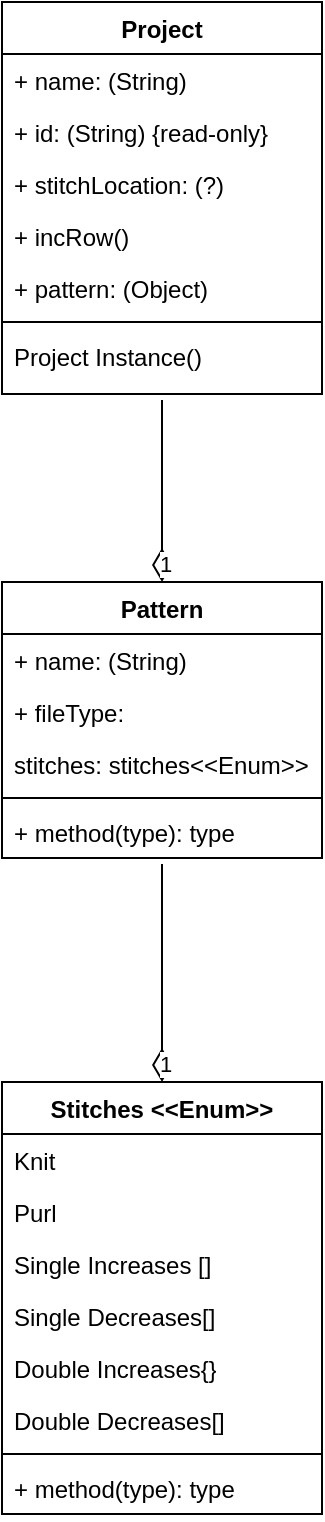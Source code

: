 <mxfile version="23.1.2" type="device">
  <diagram name="Page-1" id="ge8EtGnhFtLPf0YuIPM0">
    <mxGraphModel dx="284" dy="531" grid="1" gridSize="10" guides="1" tooltips="1" connect="1" arrows="1" fold="1" page="1" pageScale="1" pageWidth="850" pageHeight="1100" math="0" shadow="0">
      <root>
        <mxCell id="0" />
        <mxCell id="1" parent="0" />
        <mxCell id="ctL1KTHz1zJ6l1oJLHsA-1" value="Project" style="swimlane;fontStyle=1;align=center;verticalAlign=top;childLayout=stackLayout;horizontal=1;startSize=26;horizontalStack=0;resizeParent=1;resizeParentMax=0;resizeLast=0;collapsible=1;marginBottom=0;whiteSpace=wrap;html=1;" vertex="1" parent="1">
          <mxGeometry x="345" y="90" width="160" height="196" as="geometry" />
        </mxCell>
        <mxCell id="ctL1KTHz1zJ6l1oJLHsA-2" value="+ name: (String)" style="text;strokeColor=none;fillColor=none;align=left;verticalAlign=top;spacingLeft=4;spacingRight=4;overflow=hidden;rotatable=0;points=[[0,0.5],[1,0.5]];portConstraint=eastwest;whiteSpace=wrap;html=1;" vertex="1" parent="ctL1KTHz1zJ6l1oJLHsA-1">
          <mxGeometry y="26" width="160" height="26" as="geometry" />
        </mxCell>
        <mxCell id="ctL1KTHz1zJ6l1oJLHsA-5" value="+ id: (String) {read-only}" style="text;strokeColor=none;fillColor=none;align=left;verticalAlign=top;spacingLeft=4;spacingRight=4;overflow=hidden;rotatable=0;points=[[0,0.5],[1,0.5]];portConstraint=eastwest;whiteSpace=wrap;html=1;" vertex="1" parent="ctL1KTHz1zJ6l1oJLHsA-1">
          <mxGeometry y="52" width="160" height="26" as="geometry" />
        </mxCell>
        <mxCell id="ctL1KTHz1zJ6l1oJLHsA-6" value="+ stitchLocation: (?)" style="text;strokeColor=none;fillColor=none;align=left;verticalAlign=top;spacingLeft=4;spacingRight=4;overflow=hidden;rotatable=0;points=[[0,0.5],[1,0.5]];portConstraint=eastwest;whiteSpace=wrap;html=1;" vertex="1" parent="ctL1KTHz1zJ6l1oJLHsA-1">
          <mxGeometry y="78" width="160" height="26" as="geometry" />
        </mxCell>
        <mxCell id="ctL1KTHz1zJ6l1oJLHsA-7" value="+ incRow()" style="text;strokeColor=none;fillColor=none;align=left;verticalAlign=top;spacingLeft=4;spacingRight=4;overflow=hidden;rotatable=0;points=[[0,0.5],[1,0.5]];portConstraint=eastwest;whiteSpace=wrap;html=1;" vertex="1" parent="ctL1KTHz1zJ6l1oJLHsA-1">
          <mxGeometry y="104" width="160" height="26" as="geometry" />
        </mxCell>
        <mxCell id="ctL1KTHz1zJ6l1oJLHsA-20" value="+ pattern: (Object)" style="text;strokeColor=none;fillColor=none;align=left;verticalAlign=top;spacingLeft=4;spacingRight=4;overflow=hidden;rotatable=0;points=[[0,0.5],[1,0.5]];portConstraint=eastwest;whiteSpace=wrap;html=1;" vertex="1" parent="ctL1KTHz1zJ6l1oJLHsA-1">
          <mxGeometry y="130" width="160" height="26" as="geometry" />
        </mxCell>
        <mxCell id="ctL1KTHz1zJ6l1oJLHsA-3" value="" style="line;strokeWidth=1;fillColor=none;align=left;verticalAlign=middle;spacingTop=-1;spacingLeft=3;spacingRight=3;rotatable=0;labelPosition=right;points=[];portConstraint=eastwest;strokeColor=inherit;" vertex="1" parent="ctL1KTHz1zJ6l1oJLHsA-1">
          <mxGeometry y="156" width="160" height="8" as="geometry" />
        </mxCell>
        <mxCell id="ctL1KTHz1zJ6l1oJLHsA-4" value="Project Instance()" style="text;strokeColor=none;fillColor=none;align=left;verticalAlign=top;spacingLeft=4;spacingRight=4;overflow=hidden;rotatable=0;points=[[0,0.5],[1,0.5]];portConstraint=eastwest;whiteSpace=wrap;html=1;" vertex="1" parent="ctL1KTHz1zJ6l1oJLHsA-1">
          <mxGeometry y="164" width="160" height="32" as="geometry" />
        </mxCell>
        <mxCell id="ctL1KTHz1zJ6l1oJLHsA-8" value="Pattern" style="swimlane;fontStyle=1;align=center;verticalAlign=top;childLayout=stackLayout;horizontal=1;startSize=26;horizontalStack=0;resizeParent=1;resizeParentMax=0;resizeLast=0;collapsible=1;marginBottom=0;whiteSpace=wrap;html=1;" vertex="1" parent="1">
          <mxGeometry x="345" y="380" width="160" height="138" as="geometry" />
        </mxCell>
        <mxCell id="ctL1KTHz1zJ6l1oJLHsA-9" value="+ name: (String)" style="text;strokeColor=none;fillColor=none;align=left;verticalAlign=top;spacingLeft=4;spacingRight=4;overflow=hidden;rotatable=0;points=[[0,0.5],[1,0.5]];portConstraint=eastwest;whiteSpace=wrap;html=1;" vertex="1" parent="ctL1KTHz1zJ6l1oJLHsA-8">
          <mxGeometry y="26" width="160" height="26" as="geometry" />
        </mxCell>
        <mxCell id="ctL1KTHz1zJ6l1oJLHsA-12" value="+ fileType: " style="text;strokeColor=none;fillColor=none;align=left;verticalAlign=top;spacingLeft=4;spacingRight=4;overflow=hidden;rotatable=0;points=[[0,0.5],[1,0.5]];portConstraint=eastwest;whiteSpace=wrap;html=1;" vertex="1" parent="ctL1KTHz1zJ6l1oJLHsA-8">
          <mxGeometry y="52" width="160" height="26" as="geometry" />
        </mxCell>
        <mxCell id="ctL1KTHz1zJ6l1oJLHsA-13" value="stitches: stitches&amp;lt;&amp;lt;Enum&amp;gt;&amp;gt;" style="text;strokeColor=none;fillColor=none;align=left;verticalAlign=top;spacingLeft=4;spacingRight=4;overflow=hidden;rotatable=0;points=[[0,0.5],[1,0.5]];portConstraint=eastwest;whiteSpace=wrap;html=1;" vertex="1" parent="ctL1KTHz1zJ6l1oJLHsA-8">
          <mxGeometry y="78" width="160" height="26" as="geometry" />
        </mxCell>
        <mxCell id="ctL1KTHz1zJ6l1oJLHsA-10" value="" style="line;strokeWidth=1;fillColor=none;align=left;verticalAlign=middle;spacingTop=-1;spacingLeft=3;spacingRight=3;rotatable=0;labelPosition=right;points=[];portConstraint=eastwest;strokeColor=inherit;" vertex="1" parent="ctL1KTHz1zJ6l1oJLHsA-8">
          <mxGeometry y="104" width="160" height="8" as="geometry" />
        </mxCell>
        <mxCell id="ctL1KTHz1zJ6l1oJLHsA-11" value="+ method(type): type" style="text;strokeColor=none;fillColor=none;align=left;verticalAlign=top;spacingLeft=4;spacingRight=4;overflow=hidden;rotatable=0;points=[[0,0.5],[1,0.5]];portConstraint=eastwest;whiteSpace=wrap;html=1;" vertex="1" parent="ctL1KTHz1zJ6l1oJLHsA-8">
          <mxGeometry y="112" width="160" height="26" as="geometry" />
        </mxCell>
        <mxCell id="ctL1KTHz1zJ6l1oJLHsA-19" value="1" style="endArrow=none;html=1;endSize=12;startArrow=diamondThin;startSize=14;startFill=0;align=left;verticalAlign=bottom;rounded=0;entryX=0.5;entryY=1.094;entryDx=0;entryDy=0;entryPerimeter=0;exitX=0.5;exitY=0;exitDx=0;exitDy=0;endFill=0;" edge="1" parent="1" source="ctL1KTHz1zJ6l1oJLHsA-8" target="ctL1KTHz1zJ6l1oJLHsA-4">
          <mxGeometry x="-1" y="3" relative="1" as="geometry">
            <mxPoint x="340" y="350" as="sourcePoint" />
            <mxPoint x="500" y="350" as="targetPoint" />
          </mxGeometry>
        </mxCell>
        <mxCell id="ctL1KTHz1zJ6l1oJLHsA-21" value="Stitches &amp;lt;&amp;lt;Enum&amp;gt;&amp;gt;" style="swimlane;fontStyle=1;align=center;verticalAlign=top;childLayout=stackLayout;horizontal=1;startSize=26;horizontalStack=0;resizeParent=1;resizeParentMax=0;resizeLast=0;collapsible=1;marginBottom=0;whiteSpace=wrap;html=1;" vertex="1" parent="1">
          <mxGeometry x="345" y="630" width="160" height="216" as="geometry" />
        </mxCell>
        <mxCell id="ctL1KTHz1zJ6l1oJLHsA-22" value="Knit" style="text;strokeColor=none;fillColor=none;align=left;verticalAlign=top;spacingLeft=4;spacingRight=4;overflow=hidden;rotatable=0;points=[[0,0.5],[1,0.5]];portConstraint=eastwest;whiteSpace=wrap;html=1;" vertex="1" parent="ctL1KTHz1zJ6l1oJLHsA-21">
          <mxGeometry y="26" width="160" height="26" as="geometry" />
        </mxCell>
        <mxCell id="ctL1KTHz1zJ6l1oJLHsA-25" value="Purl" style="text;strokeColor=none;fillColor=none;align=left;verticalAlign=top;spacingLeft=4;spacingRight=4;overflow=hidden;rotatable=0;points=[[0,0.5],[1,0.5]];portConstraint=eastwest;whiteSpace=wrap;html=1;" vertex="1" parent="ctL1KTHz1zJ6l1oJLHsA-21">
          <mxGeometry y="52" width="160" height="26" as="geometry" />
        </mxCell>
        <mxCell id="ctL1KTHz1zJ6l1oJLHsA-26" value="Single Increases []" style="text;strokeColor=none;fillColor=none;align=left;verticalAlign=top;spacingLeft=4;spacingRight=4;overflow=hidden;rotatable=0;points=[[0,0.5],[1,0.5]];portConstraint=eastwest;whiteSpace=wrap;html=1;" vertex="1" parent="ctL1KTHz1zJ6l1oJLHsA-21">
          <mxGeometry y="78" width="160" height="26" as="geometry" />
        </mxCell>
        <mxCell id="ctL1KTHz1zJ6l1oJLHsA-28" value="Single Decreases[]" style="text;strokeColor=none;fillColor=none;align=left;verticalAlign=top;spacingLeft=4;spacingRight=4;overflow=hidden;rotatable=0;points=[[0,0.5],[1,0.5]];portConstraint=eastwest;whiteSpace=wrap;html=1;" vertex="1" parent="ctL1KTHz1zJ6l1oJLHsA-21">
          <mxGeometry y="104" width="160" height="26" as="geometry" />
        </mxCell>
        <mxCell id="ctL1KTHz1zJ6l1oJLHsA-27" value="Double Increases{}" style="text;strokeColor=none;fillColor=none;align=left;verticalAlign=top;spacingLeft=4;spacingRight=4;overflow=hidden;rotatable=0;points=[[0,0.5],[1,0.5]];portConstraint=eastwest;whiteSpace=wrap;html=1;" vertex="1" parent="ctL1KTHz1zJ6l1oJLHsA-21">
          <mxGeometry y="130" width="160" height="26" as="geometry" />
        </mxCell>
        <mxCell id="ctL1KTHz1zJ6l1oJLHsA-29" value="Double Decreases[]" style="text;strokeColor=none;fillColor=none;align=left;verticalAlign=top;spacingLeft=4;spacingRight=4;overflow=hidden;rotatable=0;points=[[0,0.5],[1,0.5]];portConstraint=eastwest;whiteSpace=wrap;html=1;" vertex="1" parent="ctL1KTHz1zJ6l1oJLHsA-21">
          <mxGeometry y="156" width="160" height="26" as="geometry" />
        </mxCell>
        <mxCell id="ctL1KTHz1zJ6l1oJLHsA-23" value="" style="line;strokeWidth=1;fillColor=none;align=left;verticalAlign=middle;spacingTop=-1;spacingLeft=3;spacingRight=3;rotatable=0;labelPosition=right;points=[];portConstraint=eastwest;strokeColor=inherit;" vertex="1" parent="ctL1KTHz1zJ6l1oJLHsA-21">
          <mxGeometry y="182" width="160" height="8" as="geometry" />
        </mxCell>
        <mxCell id="ctL1KTHz1zJ6l1oJLHsA-24" value="+ method(type): type" style="text;strokeColor=none;fillColor=none;align=left;verticalAlign=top;spacingLeft=4;spacingRight=4;overflow=hidden;rotatable=0;points=[[0,0.5],[1,0.5]];portConstraint=eastwest;whiteSpace=wrap;html=1;" vertex="1" parent="ctL1KTHz1zJ6l1oJLHsA-21">
          <mxGeometry y="190" width="160" height="26" as="geometry" />
        </mxCell>
        <mxCell id="ctL1KTHz1zJ6l1oJLHsA-32" value="1" style="endArrow=none;html=1;endSize=12;startArrow=diamondThin;startSize=14;startFill=0;align=left;verticalAlign=bottom;rounded=0;exitX=0.5;exitY=0;exitDx=0;exitDy=0;entryX=0.5;entryY=1.115;entryDx=0;entryDy=0;entryPerimeter=0;endFill=0;" edge="1" parent="1" source="ctL1KTHz1zJ6l1oJLHsA-21" target="ctL1KTHz1zJ6l1oJLHsA-11">
          <mxGeometry x="-1" y="3" relative="1" as="geometry">
            <mxPoint x="425" y="621" as="sourcePoint" />
            <mxPoint x="425" y="530" as="targetPoint" />
          </mxGeometry>
        </mxCell>
      </root>
    </mxGraphModel>
  </diagram>
</mxfile>
